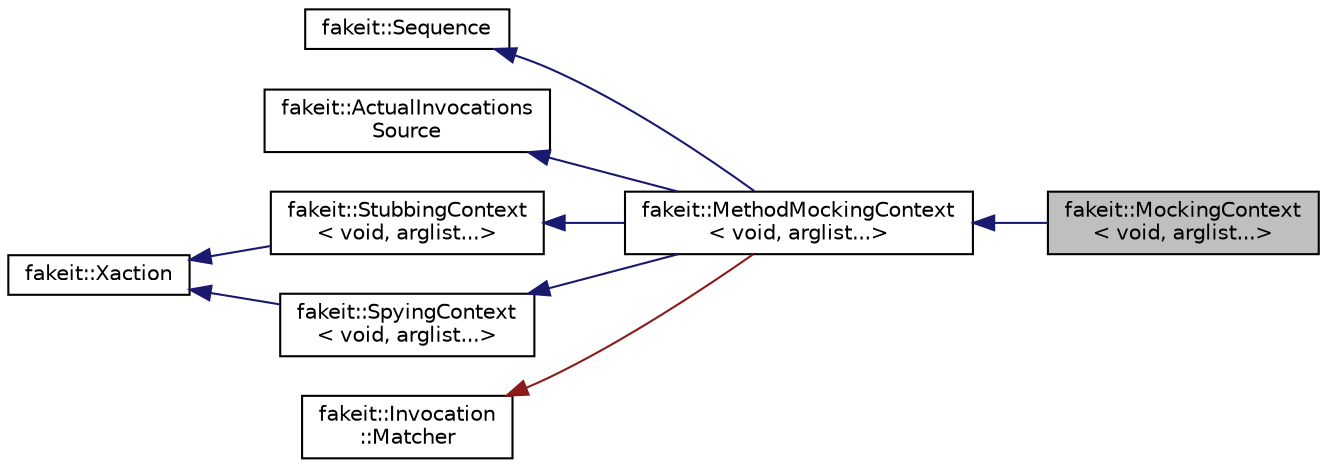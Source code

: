 digraph "fakeit::MockingContext&lt; void, arglist...&gt;"
{
  edge [fontname="Helvetica",fontsize="10",labelfontname="Helvetica",labelfontsize="10"];
  node [fontname="Helvetica",fontsize="10",shape=record];
  rankdir="LR";
  Node1 [label="fakeit::MockingContext\l\< void, arglist...\>",height=0.2,width=0.4,color="black", fillcolor="grey75", style="filled" fontcolor="black"];
  Node2 -> Node1 [dir="back",color="midnightblue",fontsize="10",style="solid",fontname="Helvetica"];
  Node2 [label="fakeit::MethodMockingContext\l\< void, arglist...\>",height=0.2,width=0.4,color="black", fillcolor="white", style="filled",URL="$df/d64/classfakeit_1_1MethodMockingContext.html"];
  Node3 -> Node2 [dir="back",color="midnightblue",fontsize="10",style="solid",fontname="Helvetica"];
  Node3 [label="fakeit::Sequence",height=0.2,width=0.4,color="black", fillcolor="white", style="filled",URL="$dd/dd8/classfakeit_1_1Sequence.html"];
  Node4 -> Node2 [dir="back",color="midnightblue",fontsize="10",style="solid",fontname="Helvetica"];
  Node4 [label="fakeit::ActualInvocations\lSource",height=0.2,width=0.4,color="black", fillcolor="white", style="filled",URL="$d4/d8c/structfakeit_1_1ActualInvocationsSource.html"];
  Node5 -> Node2 [dir="back",color="midnightblue",fontsize="10",style="solid",fontname="Helvetica"];
  Node5 [label="fakeit::StubbingContext\l\< void, arglist...\>",height=0.2,width=0.4,color="black", fillcolor="white", style="filled",URL="$db/d27/structfakeit_1_1StubbingContext.html"];
  Node6 -> Node5 [dir="back",color="midnightblue",fontsize="10",style="solid",fontname="Helvetica"];
  Node6 [label="fakeit::Xaction",height=0.2,width=0.4,color="black", fillcolor="white", style="filled",URL="$d6/d39/structfakeit_1_1Xaction.html"];
  Node7 -> Node2 [dir="back",color="midnightblue",fontsize="10",style="solid",fontname="Helvetica"];
  Node7 [label="fakeit::SpyingContext\l\< void, arglist...\>",height=0.2,width=0.4,color="black", fillcolor="white", style="filled",URL="$df/d1c/structfakeit_1_1SpyingContext.html"];
  Node6 -> Node7 [dir="back",color="midnightblue",fontsize="10",style="solid",fontname="Helvetica"];
  Node8 -> Node2 [dir="back",color="firebrick4",fontsize="10",style="solid",fontname="Helvetica"];
  Node8 [label="fakeit::Invocation\l::Matcher",height=0.2,width=0.4,color="black", fillcolor="white", style="filled",URL="$d3/d20/structfakeit_1_1Invocation_1_1Matcher.html"];
}
